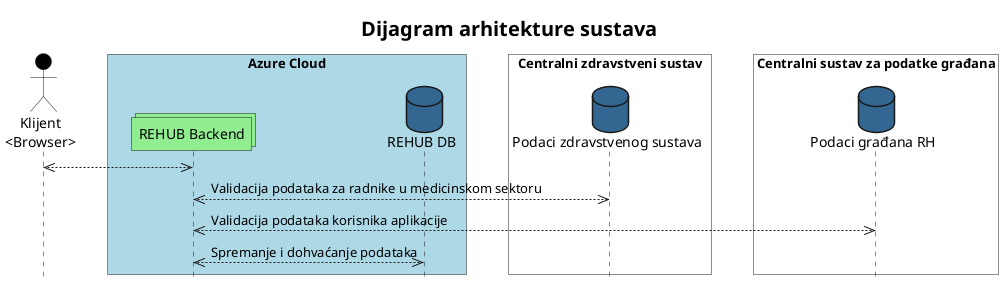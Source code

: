 @startuml
title Dijagram arhitekture sustava

skinparam TitleFontSize 20
skinparam ParticipantPadding 20
skinparam BoxPadding 20
hide footbox

actor "Klijent\n<Browser>" as client #000000

box "Azure Cloud" #ADD8E6
  collections rehub_hub as "REHUB Backend" #90EE90
  database rehub_db as "REHUB DB" #336791
end box

box "Centralni zdravstveni sustav" #FFFFFF
  database patient_db as "Podaci zdravstvenog sustava" #336791
end box

box "Centralni sustav za podatke građana" #FFFFFF
  database pii_db as "Podaci građana RH" #336791
end box

client <<-->> rehub_hub
& rehub_hub <<-->> patient_db : Validacija podataka za radnike u medicinskom sektoru
& rehub_hub <<-->> pii_db : Validacija podataka korisnika aplikacije
& rehub_hub <<-->> rehub_db : Spremanje i dohvaćanje podataka
@enduml